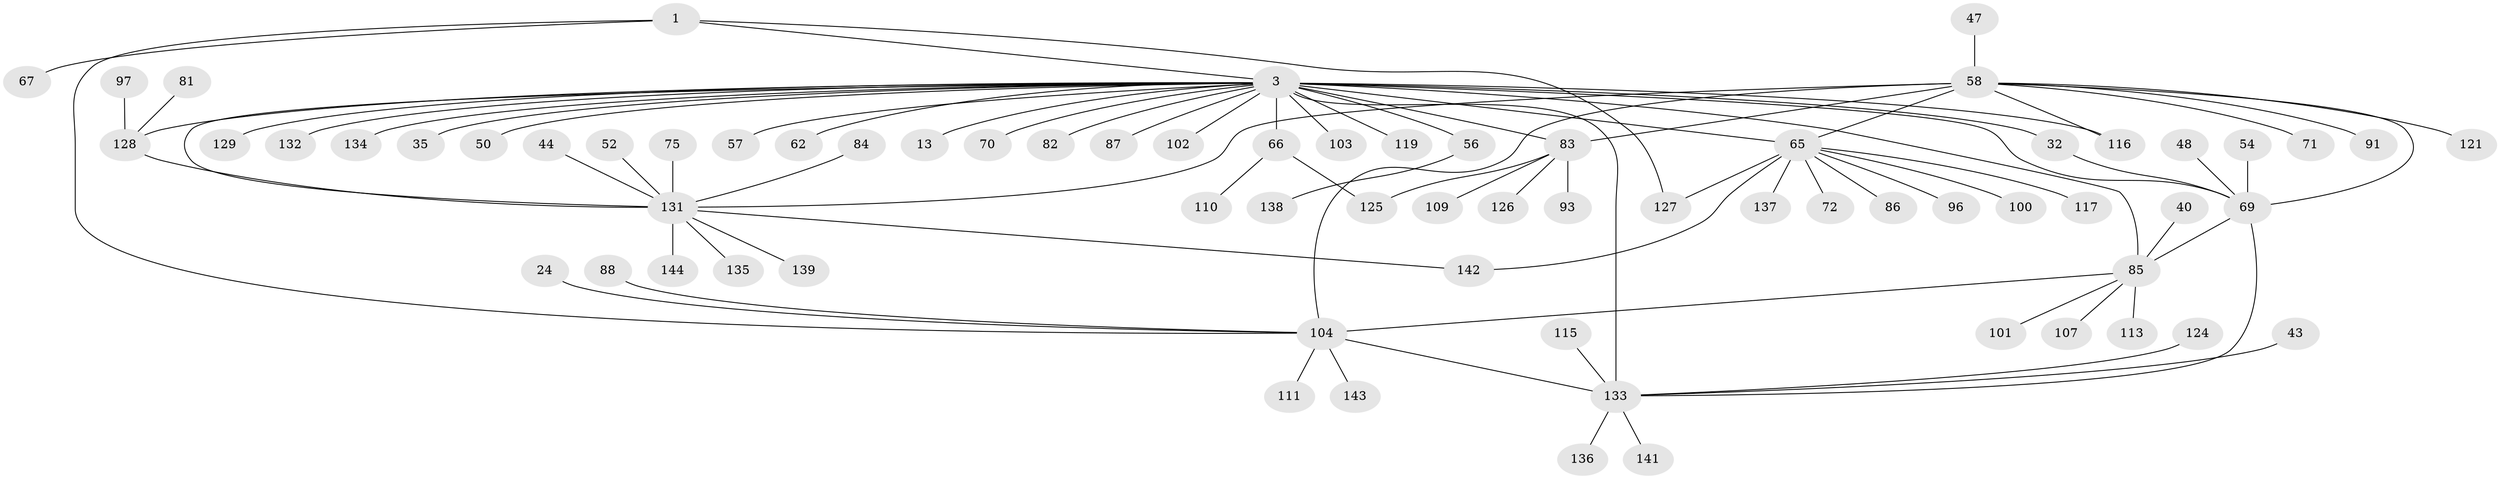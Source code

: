 // original degree distribution, {6: 0.034722222222222224, 26: 0.006944444444444444, 27: 0.006944444444444444, 14: 0.006944444444444444, 3: 0.09027777777777778, 2: 0.2777777777777778, 7: 0.013888888888888888, 5: 0.05555555555555555, 4: 0.06944444444444445, 8: 0.006944444444444444, 1: 0.4305555555555556}
// Generated by graph-tools (version 1.1) at 2025/48/03/09/25 04:48:29]
// undirected, 72 vertices, 85 edges
graph export_dot {
graph [start="1"]
  node [color=gray90,style=filled];
  1;
  3 [super="+2"];
  13;
  24;
  32;
  35;
  40;
  43;
  44;
  47;
  48;
  50;
  52 [super="+36"];
  54;
  56 [super="+5"];
  57;
  58 [super="+20"];
  62 [super="+6"];
  65 [super="+38+51+61"];
  66;
  67 [super="+7"];
  69 [super="+17+23+49+63"];
  70;
  71;
  72 [super="+30"];
  75;
  81;
  82;
  83 [super="+26"];
  84;
  85 [super="+25+28"];
  86;
  87;
  88;
  91;
  93;
  96;
  97;
  100;
  101;
  102 [super="+76"];
  103;
  104 [super="+79+95+77"];
  107 [super="+92"];
  109;
  110;
  111;
  113 [super="+98"];
  115;
  116 [super="+18+60+105"];
  117 [super="+34"];
  119 [super="+74"];
  121;
  124;
  125 [super="+108"];
  126;
  127 [super="+123"];
  128 [super="+45+90"];
  129;
  131 [super="+73+4"];
  132;
  133 [super="+59+94+120"];
  134;
  135 [super="+122"];
  136;
  137;
  138;
  139;
  141 [super="+130"];
  142 [super="+112+118"];
  143 [super="+80"];
  144 [super="+140"];
  1 -- 3 [weight=2];
  1 -- 127;
  1 -- 67;
  1 -- 104 [weight=2];
  3 -- 13 [weight=2];
  3 -- 32 [weight=2];
  3 -- 56 [weight=2];
  3 -- 57;
  3 -- 66 [weight=2];
  3 -- 82 [weight=2];
  3 -- 87;
  3 -- 129;
  3 -- 132;
  3 -- 131 [weight=2];
  3 -- 134;
  3 -- 70;
  3 -- 85 [weight=3];
  3 -- 35;
  3 -- 103;
  3 -- 50;
  3 -- 69 [weight=2];
  3 -- 62;
  3 -- 116;
  3 -- 128 [weight=4];
  3 -- 65 [weight=4];
  3 -- 133 [weight=5];
  3 -- 119;
  3 -- 102;
  3 -- 83 [weight=2];
  24 -- 104;
  32 -- 69;
  40 -- 85;
  43 -- 133;
  44 -- 131;
  47 -- 58;
  48 -- 69;
  52 -- 131 [weight=2];
  54 -- 69;
  56 -- 138;
  58 -- 71;
  58 -- 91;
  58 -- 121;
  58 -- 69 [weight=2];
  58 -- 116;
  58 -- 65 [weight=2];
  58 -- 131 [weight=2];
  58 -- 104;
  58 -- 83;
  65 -- 100;
  65 -- 86;
  65 -- 96;
  65 -- 72;
  65 -- 137;
  65 -- 117;
  65 -- 142;
  65 -- 127;
  66 -- 110;
  66 -- 125;
  69 -- 85;
  69 -- 133 [weight=2];
  75 -- 131;
  81 -- 128;
  83 -- 93;
  83 -- 125;
  83 -- 109;
  83 -- 126;
  84 -- 131;
  85 -- 101;
  85 -- 104;
  85 -- 107;
  85 -- 113;
  88 -- 104;
  97 -- 128;
  104 -- 133 [weight=3];
  104 -- 111;
  104 -- 143;
  115 -- 133;
  124 -- 133;
  128 -- 131;
  131 -- 139;
  131 -- 142;
  131 -- 135;
  131 -- 144;
  133 -- 136;
  133 -- 141;
}
